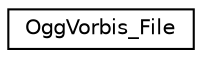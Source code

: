 digraph "Graphical Class Hierarchy"
{
 // LATEX_PDF_SIZE
  edge [fontname="Helvetica",fontsize="10",labelfontname="Helvetica",labelfontsize="10"];
  node [fontname="Helvetica",fontsize="10",shape=record];
  rankdir="LR";
  Node0 [label="OggVorbis_File",height=0.2,width=0.4,color="black", fillcolor="white", style="filled",URL="$dc/dee/structOggVorbis__File.html",tooltip=" "];
}
